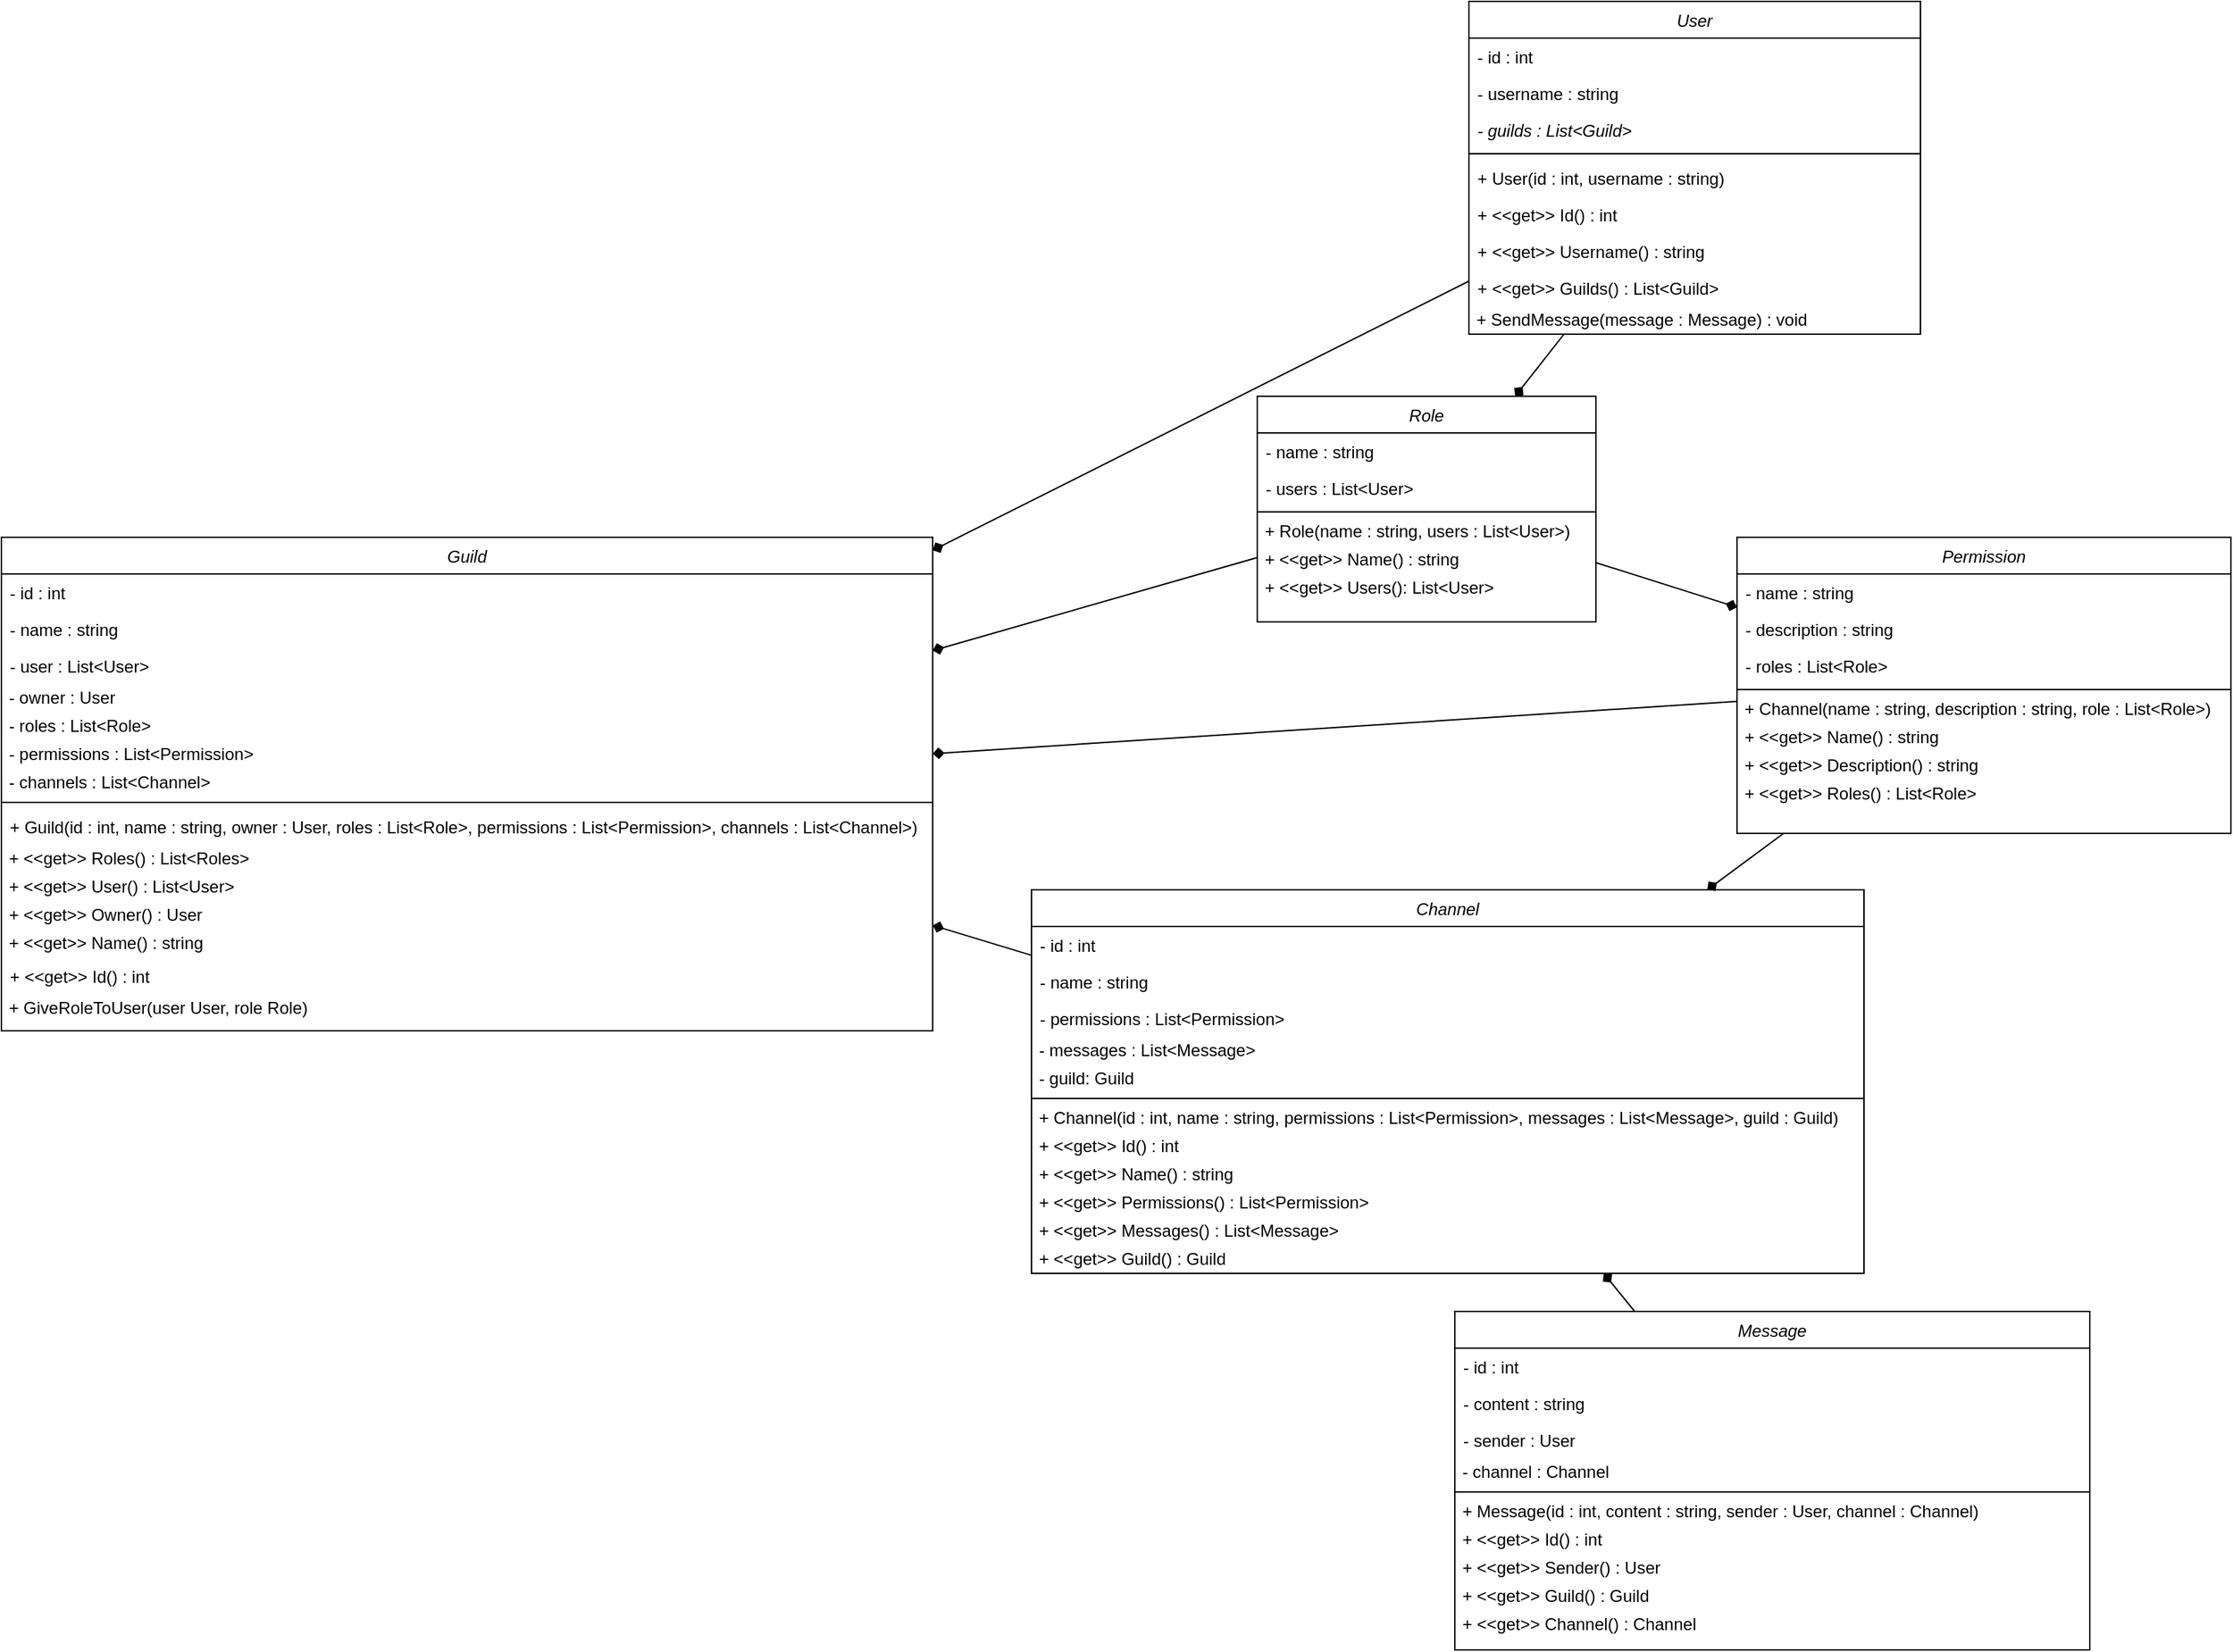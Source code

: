 <mxfile version="14.9.6" type="device"><diagram id="C5RBs43oDa-KdzZeNtuy" name="Page-1"><mxGraphModel dx="1086" dy="806" grid="1" gridSize="10" guides="1" tooltips="1" connect="1" arrows="1" fold="1" page="1" pageScale="1" pageWidth="827" pageHeight="1169" math="0" shadow="0"><root><mxCell id="WIyWlLk6GJQsqaUBKTNV-0"/><mxCell id="WIyWlLk6GJQsqaUBKTNV-1" parent="WIyWlLk6GJQsqaUBKTNV-0"/><mxCell id="zkfFHV4jXpPFQw0GAbJ--0" value="Guild" style="swimlane;fontStyle=2;align=center;verticalAlign=top;childLayout=stackLayout;horizontal=1;startSize=26;horizontalStack=0;resizeParent=1;resizeLast=0;collapsible=1;marginBottom=0;rounded=0;shadow=0;strokeWidth=1;" parent="WIyWlLk6GJQsqaUBKTNV-1" vertex="1"><mxGeometry x="20" y="380" width="660" height="350" as="geometry"><mxRectangle x="220" y="110" width="160" height="26" as="alternateBounds"/></mxGeometry></mxCell><mxCell id="zkfFHV4jXpPFQw0GAbJ--1" value="- id : int" style="text;align=left;verticalAlign=top;spacingLeft=4;spacingRight=4;overflow=hidden;rotatable=0;points=[[0,0.5],[1,0.5]];portConstraint=eastwest;" parent="zkfFHV4jXpPFQw0GAbJ--0" vertex="1"><mxGeometry y="26" width="660" height="26" as="geometry"/></mxCell><mxCell id="zkfFHV4jXpPFQw0GAbJ--2" value="- name : string" style="text;align=left;verticalAlign=top;spacingLeft=4;spacingRight=4;overflow=hidden;rotatable=0;points=[[0,0.5],[1,0.5]];portConstraint=eastwest;rounded=0;shadow=0;html=0;" parent="zkfFHV4jXpPFQw0GAbJ--0" vertex="1"><mxGeometry y="52" width="660" height="26" as="geometry"/></mxCell><mxCell id="zkfFHV4jXpPFQw0GAbJ--3" value="- user : List&lt;User&gt;" style="text;align=left;verticalAlign=top;spacingLeft=4;spacingRight=4;overflow=hidden;rotatable=0;points=[[0,0.5],[1,0.5]];portConstraint=eastwest;rounded=0;shadow=0;html=0;" parent="zkfFHV4jXpPFQw0GAbJ--0" vertex="1"><mxGeometry y="78" width="660" height="26" as="geometry"/></mxCell><mxCell id="fH7bzVCsuVoAFf-0sckF-0" value="&amp;nbsp;- owner : User" style="text;html=1;strokeColor=none;fillColor=none;align=left;verticalAlign=middle;whiteSpace=wrap;rounded=0;" parent="zkfFHV4jXpPFQw0GAbJ--0" vertex="1"><mxGeometry y="104" width="660" height="20" as="geometry"/></mxCell><mxCell id="fH7bzVCsuVoAFf-0sckF-1" value="&amp;nbsp;- roles : List&amp;lt;Role&amp;gt;" style="text;html=1;strokeColor=none;fillColor=none;align=left;verticalAlign=middle;whiteSpace=wrap;rounded=0;" parent="zkfFHV4jXpPFQw0GAbJ--0" vertex="1"><mxGeometry y="124" width="660" height="20" as="geometry"/></mxCell><mxCell id="fH7bzVCsuVoAFf-0sckF-2" value="&amp;nbsp;- permissions : List&amp;lt;Permission&amp;gt;" style="text;html=1;align=left;verticalAlign=middle;resizable=0;points=[];autosize=1;strokeColor=none;" parent="zkfFHV4jXpPFQw0GAbJ--0" vertex="1"><mxGeometry y="144" width="660" height="20" as="geometry"/></mxCell><mxCell id="fH7bzVCsuVoAFf-0sckF-4" value="&amp;nbsp;- channels : List&amp;lt;Channel&amp;gt;" style="text;html=1;align=left;verticalAlign=middle;resizable=0;points=[];autosize=1;strokeColor=none;" parent="zkfFHV4jXpPFQw0GAbJ--0" vertex="1"><mxGeometry y="164" width="660" height="20" as="geometry"/></mxCell><mxCell id="zkfFHV4jXpPFQw0GAbJ--4" value="" style="line;html=1;strokeWidth=1;align=left;verticalAlign=middle;spacingTop=-1;spacingLeft=3;spacingRight=3;rotatable=0;labelPosition=right;points=[];portConstraint=eastwest;" parent="zkfFHV4jXpPFQw0GAbJ--0" vertex="1"><mxGeometry y="184" width="660" height="8" as="geometry"/></mxCell><mxCell id="18" value="+ Guild(id : int, name : string, owner : User, roles : List&lt;Role&gt;, permissions : List&lt;Permission&gt;, channels : List&lt;Channel&gt;)" style="text;align=left;verticalAlign=top;spacingLeft=4;spacingRight=4;overflow=hidden;rotatable=0;points=[[0,0.5],[1,0.5]];portConstraint=eastwest;" parent="zkfFHV4jXpPFQw0GAbJ--0" vertex="1"><mxGeometry y="192" width="660" height="26" as="geometry"/></mxCell><mxCell id="fH7bzVCsuVoAFf-0sckF-55" value="&amp;nbsp;+ &amp;lt;&amp;lt;get&amp;gt;&amp;gt; Roles() : List&amp;lt;Roles&amp;gt;" style="text;html=1;align=left;verticalAlign=middle;resizable=0;points=[];autosize=1;strokeColor=none;" parent="zkfFHV4jXpPFQw0GAbJ--0" vertex="1"><mxGeometry y="218" width="660" height="20" as="geometry"/></mxCell><mxCell id="fH7bzVCsuVoAFf-0sckF-53" value="&amp;nbsp;+ &amp;lt;&amp;lt;get&amp;gt;&amp;gt; User() : List&amp;lt;User&amp;gt;" style="text;html=1;align=left;verticalAlign=middle;resizable=0;points=[];autosize=1;strokeColor=none;" parent="zkfFHV4jXpPFQw0GAbJ--0" vertex="1"><mxGeometry y="238" width="660" height="20" as="geometry"/></mxCell><mxCell id="fH7bzVCsuVoAFf-0sckF-54" value="&amp;nbsp;+ &amp;lt;&amp;lt;get&amp;gt;&amp;gt; Owner() : User" style="text;html=1;align=left;verticalAlign=middle;resizable=0;points=[];autosize=1;strokeColor=none;" parent="zkfFHV4jXpPFQw0GAbJ--0" vertex="1"><mxGeometry y="258" width="660" height="20" as="geometry"/></mxCell><mxCell id="fH7bzVCsuVoAFf-0sckF-28" value="&amp;nbsp;+ &amp;lt;&amp;lt;get&amp;gt;&amp;gt; Name() : string" style="text;html=1;align=left;verticalAlign=middle;resizable=0;points=[];autosize=1;strokeColor=none;" parent="zkfFHV4jXpPFQw0GAbJ--0" vertex="1"><mxGeometry y="278" width="660" height="20" as="geometry"/></mxCell><mxCell id="fH7bzVCsuVoAFf-0sckF-5" value="+ &lt;&lt;get&gt;&gt; Id() : int" style="text;align=left;verticalAlign=top;spacingLeft=4;spacingRight=4;overflow=hidden;rotatable=0;points=[[0,0.5],[1,0.5]];portConstraint=eastwest;" parent="zkfFHV4jXpPFQw0GAbJ--0" vertex="1"><mxGeometry y="298" width="660" height="26" as="geometry"/></mxCell><mxCell id="Ba5EndTbqvE4zOcRxol--53" value="&amp;nbsp;+ GiveRoleToUser(user User, role Role)" style="text;html=1;align=left;verticalAlign=middle;resizable=0;points=[];autosize=1;strokeColor=none;" parent="zkfFHV4jXpPFQw0GAbJ--0" vertex="1"><mxGeometry y="324" width="660" height="20" as="geometry"/></mxCell><mxCell id="fH7bzVCsuVoAFf-0sckF-12" value="User" style="swimlane;fontStyle=2;align=center;verticalAlign=top;childLayout=stackLayout;horizontal=1;startSize=26;horizontalStack=0;resizeParent=1;resizeLast=0;collapsible=1;marginBottom=0;rounded=0;shadow=0;strokeWidth=1;" parent="WIyWlLk6GJQsqaUBKTNV-1" vertex="1"><mxGeometry x="1060" width="320" height="236" as="geometry"><mxRectangle x="230" y="140" width="160" height="26" as="alternateBounds"/></mxGeometry></mxCell><mxCell id="fH7bzVCsuVoAFf-0sckF-13" value="- id : int" style="text;align=left;verticalAlign=top;spacingLeft=4;spacingRight=4;overflow=hidden;rotatable=0;points=[[0,0.5],[1,0.5]];portConstraint=eastwest;" parent="fH7bzVCsuVoAFf-0sckF-12" vertex="1"><mxGeometry y="26" width="320" height="26" as="geometry"/></mxCell><mxCell id="fH7bzVCsuVoAFf-0sckF-14" value="- username : string" style="text;align=left;verticalAlign=top;spacingLeft=4;spacingRight=4;overflow=hidden;rotatable=0;points=[[0,0.5],[1,0.5]];portConstraint=eastwest;rounded=0;shadow=0;html=0;" parent="fH7bzVCsuVoAFf-0sckF-12" vertex="1"><mxGeometry y="52" width="320" height="26" as="geometry"/></mxCell><mxCell id="fH7bzVCsuVoAFf-0sckF-15" value="- guilds : List&lt;Guild&gt;" style="text;align=left;verticalAlign=top;spacingLeft=4;spacingRight=4;overflow=hidden;rotatable=0;points=[[0,0.5],[1,0.5]];portConstraint=eastwest;rounded=0;shadow=0;html=0;fontStyle=2" parent="fH7bzVCsuVoAFf-0sckF-12" vertex="1"><mxGeometry y="78" width="320" height="26" as="geometry"/></mxCell><mxCell id="fH7bzVCsuVoAFf-0sckF-20" value="" style="line;html=1;strokeWidth=1;align=left;verticalAlign=middle;spacingTop=-1;spacingLeft=3;spacingRight=3;rotatable=0;labelPosition=right;points=[];portConstraint=eastwest;" parent="fH7bzVCsuVoAFf-0sckF-12" vertex="1"><mxGeometry y="104" width="320" height="8" as="geometry"/></mxCell><mxCell id="13" value="+ User(id : int, username : string)" style="text;align=left;verticalAlign=top;spacingLeft=4;spacingRight=4;overflow=hidden;rotatable=0;points=[[0,0.5],[1,0.5]];portConstraint=eastwest;" parent="fH7bzVCsuVoAFf-0sckF-12" vertex="1"><mxGeometry y="112" width="320" height="26" as="geometry"/></mxCell><mxCell id="14" value="+ &lt;&lt;get&gt;&gt; Id() : int" style="text;align=left;verticalAlign=top;spacingLeft=4;spacingRight=4;overflow=hidden;rotatable=0;points=[[0,0.5],[1,0.5]];portConstraint=eastwest;" parent="fH7bzVCsuVoAFf-0sckF-12" vertex="1"><mxGeometry y="138" width="320" height="26" as="geometry"/></mxCell><mxCell id="15" value="+ &lt;&lt;get&gt;&gt; Username() : string" style="text;align=left;verticalAlign=top;spacingLeft=4;spacingRight=4;overflow=hidden;rotatable=0;points=[[0,0.5],[1,0.5]];portConstraint=eastwest;" parent="fH7bzVCsuVoAFf-0sckF-12" vertex="1"><mxGeometry y="164" width="320" height="26" as="geometry"/></mxCell><mxCell id="16" value="+ &lt;&lt;get&gt;&gt; Guilds() : List&lt;Guild&gt;" style="text;align=left;verticalAlign=top;spacingLeft=4;spacingRight=4;overflow=hidden;rotatable=0;points=[[0,0.5],[1,0.5]];portConstraint=eastwest;" parent="fH7bzVCsuVoAFf-0sckF-12" vertex="1"><mxGeometry y="190" width="320" height="26" as="geometry"/></mxCell><mxCell id="Ba5EndTbqvE4zOcRxol--52" value="&amp;nbsp;+ SendMessage(message : Message) : void" style="text;html=1;align=left;verticalAlign=middle;resizable=0;points=[];autosize=1;strokeColor=none;" parent="fH7bzVCsuVoAFf-0sckF-12" vertex="1"><mxGeometry y="216" width="320" height="20" as="geometry"/></mxCell><mxCell id="43" value="" style="edgeStyle=none;html=1;endArrow=diamond;endFill=1;" parent="WIyWlLk6GJQsqaUBKTNV-1" source="fH7bzVCsuVoAFf-0sckF-29" target="zkfFHV4jXpPFQw0GAbJ--0" edge="1"><mxGeometry relative="1" as="geometry"/></mxCell><mxCell id="fH7bzVCsuVoAFf-0sckF-29" value="Role" style="swimlane;fontStyle=2;align=center;verticalAlign=top;childLayout=stackLayout;horizontal=1;startSize=26;horizontalStack=0;resizeParent=1;resizeLast=0;collapsible=1;marginBottom=0;rounded=0;shadow=0;strokeWidth=1;" parent="WIyWlLk6GJQsqaUBKTNV-1" vertex="1"><mxGeometry x="910" y="280" width="240" height="160" as="geometry"><mxRectangle x="420" y="555" width="160" height="26" as="alternateBounds"/></mxGeometry></mxCell><mxCell id="fH7bzVCsuVoAFf-0sckF-30" value="- name : string" style="text;align=left;verticalAlign=top;spacingLeft=4;spacingRight=4;overflow=hidden;rotatable=0;points=[[0,0.5],[1,0.5]];portConstraint=eastwest;" parent="fH7bzVCsuVoAFf-0sckF-29" vertex="1"><mxGeometry y="26" width="240" height="26" as="geometry"/></mxCell><mxCell id="fH7bzVCsuVoAFf-0sckF-31" value="- users : List&lt;User&gt;" style="text;align=left;verticalAlign=top;spacingLeft=4;spacingRight=4;overflow=hidden;rotatable=0;points=[[0,0.5],[1,0.5]];portConstraint=eastwest;rounded=0;shadow=0;html=0;" parent="fH7bzVCsuVoAFf-0sckF-29" vertex="1"><mxGeometry y="52" width="240" height="26" as="geometry"/></mxCell><mxCell id="fH7bzVCsuVoAFf-0sckF-33" value="" style="line;html=1;strokeWidth=1;align=left;verticalAlign=middle;spacingTop=-1;spacingLeft=3;spacingRight=3;rotatable=0;labelPosition=right;points=[];portConstraint=eastwest;" parent="fH7bzVCsuVoAFf-0sckF-29" vertex="1"><mxGeometry y="78" width="240" height="8" as="geometry"/></mxCell><mxCell id="19" value="&amp;nbsp;+ Role(name : string, users : List&amp;lt;User&amp;gt;)" style="text;html=1;align=left;verticalAlign=middle;resizable=0;points=[];autosize=1;strokeColor=none;" parent="fH7bzVCsuVoAFf-0sckF-29" vertex="1"><mxGeometry y="86" width="240" height="20" as="geometry"/></mxCell><mxCell id="20" value="&amp;nbsp;+ &amp;lt;&amp;lt;get&amp;gt;&amp;gt; Name() : string" style="text;html=1;align=left;verticalAlign=middle;resizable=0;points=[];autosize=1;strokeColor=none;" parent="fH7bzVCsuVoAFf-0sckF-29" vertex="1"><mxGeometry y="106" width="240" height="20" as="geometry"/></mxCell><mxCell id="21" value="&amp;nbsp;+ &amp;lt;&amp;lt;get&amp;gt;&amp;gt; Users(): List&amp;lt;User&amp;gt;" style="text;html=1;align=left;verticalAlign=middle;resizable=0;points=[];autosize=1;strokeColor=none;" parent="fH7bzVCsuVoAFf-0sckF-29" vertex="1"><mxGeometry y="126" width="240" height="20" as="geometry"/></mxCell><mxCell id="fH7bzVCsuVoAFf-0sckF-34" value="Permission" style="swimlane;fontStyle=2;align=center;verticalAlign=top;childLayout=stackLayout;horizontal=1;startSize=26;horizontalStack=0;resizeParent=1;resizeLast=0;collapsible=1;marginBottom=0;rounded=0;shadow=0;strokeWidth=1;" parent="WIyWlLk6GJQsqaUBKTNV-1" vertex="1"><mxGeometry x="1250" y="380" width="350" height="210" as="geometry"><mxRectangle x="230" y="140" width="160" height="26" as="alternateBounds"/></mxGeometry></mxCell><mxCell id="fH7bzVCsuVoAFf-0sckF-35" value="- name : string" style="text;align=left;verticalAlign=top;spacingLeft=4;spacingRight=4;overflow=hidden;rotatable=0;points=[[0,0.5],[1,0.5]];portConstraint=eastwest;" parent="fH7bzVCsuVoAFf-0sckF-34" vertex="1"><mxGeometry y="26" width="350" height="26" as="geometry"/></mxCell><mxCell id="fH7bzVCsuVoAFf-0sckF-36" value="- description : string" style="text;align=left;verticalAlign=top;spacingLeft=4;spacingRight=4;overflow=hidden;rotatable=0;points=[[0,0.5],[1,0.5]];portConstraint=eastwest;rounded=0;shadow=0;html=0;" parent="fH7bzVCsuVoAFf-0sckF-34" vertex="1"><mxGeometry y="52" width="350" height="26" as="geometry"/></mxCell><mxCell id="fH7bzVCsuVoAFf-0sckF-37" value="- roles : List&lt;Role&gt;" style="text;align=left;verticalAlign=top;spacingLeft=4;spacingRight=4;overflow=hidden;rotatable=0;points=[[0,0.5],[1,0.5]];portConstraint=eastwest;rounded=0;shadow=0;html=0;" parent="fH7bzVCsuVoAFf-0sckF-34" vertex="1"><mxGeometry y="78" width="350" height="26" as="geometry"/></mxCell><mxCell id="fH7bzVCsuVoAFf-0sckF-38" value="" style="line;html=1;strokeWidth=1;align=left;verticalAlign=middle;spacingTop=-1;spacingLeft=3;spacingRight=3;rotatable=0;labelPosition=right;points=[];portConstraint=eastwest;" parent="fH7bzVCsuVoAFf-0sckF-34" vertex="1"><mxGeometry y="104" width="350" height="8" as="geometry"/></mxCell><mxCell id="32" value="&amp;nbsp;+ Channel(name : string, description : string, role : List&amp;lt;Role&amp;gt;)" style="text;html=1;align=left;verticalAlign=middle;resizable=0;points=[];autosize=1;strokeColor=none;" parent="fH7bzVCsuVoAFf-0sckF-34" vertex="1"><mxGeometry y="112" width="350" height="20" as="geometry"/></mxCell><mxCell id="33" value="&amp;nbsp;+ &amp;lt;&amp;lt;get&amp;gt;&amp;gt; Name() : string" style="text;html=1;align=left;verticalAlign=middle;resizable=0;points=[];autosize=1;strokeColor=none;" parent="fH7bzVCsuVoAFf-0sckF-34" vertex="1"><mxGeometry y="132" width="350" height="20" as="geometry"/></mxCell><mxCell id="41" value="&amp;nbsp;+ &amp;lt;&amp;lt;get&amp;gt;&amp;gt; Description() : string" style="text;html=1;align=left;verticalAlign=middle;resizable=0;points=[];autosize=1;strokeColor=none;" parent="fH7bzVCsuVoAFf-0sckF-34" vertex="1"><mxGeometry y="152" width="350" height="20" as="geometry"/></mxCell><mxCell id="42" value="&amp;nbsp;+ &amp;lt;&amp;lt;get&amp;gt;&amp;gt; Roles() : List&amp;lt;Role&amp;gt;" style="text;html=1;align=left;verticalAlign=middle;resizable=0;points=[];autosize=1;strokeColor=none;" parent="fH7bzVCsuVoAFf-0sckF-34" vertex="1"><mxGeometry y="172" width="350" height="20" as="geometry"/></mxCell><mxCell id="fH7bzVCsuVoAFf-0sckF-39" value="Channel" style="swimlane;fontStyle=2;align=center;verticalAlign=top;childLayout=stackLayout;horizontal=1;startSize=26;horizontalStack=0;resizeParent=1;resizeLast=0;collapsible=1;marginBottom=0;rounded=0;shadow=0;strokeWidth=1;" parent="WIyWlLk6GJQsqaUBKTNV-1" vertex="1"><mxGeometry x="750" y="630" width="590" height="272" as="geometry"><mxRectangle x="980" y="510" width="160" height="26" as="alternateBounds"/></mxGeometry></mxCell><mxCell id="fH7bzVCsuVoAFf-0sckF-40" value="- id : int" style="text;align=left;verticalAlign=top;spacingLeft=4;spacingRight=4;overflow=hidden;rotatable=0;points=[[0,0.5],[1,0.5]];portConstraint=eastwest;" parent="fH7bzVCsuVoAFf-0sckF-39" vertex="1"><mxGeometry y="26" width="590" height="26" as="geometry"/></mxCell><mxCell id="fH7bzVCsuVoAFf-0sckF-41" value="- name : string" style="text;align=left;verticalAlign=top;spacingLeft=4;spacingRight=4;overflow=hidden;rotatable=0;points=[[0,0.5],[1,0.5]];portConstraint=eastwest;rounded=0;shadow=0;html=0;" parent="fH7bzVCsuVoAFf-0sckF-39" vertex="1"><mxGeometry y="52" width="590" height="26" as="geometry"/></mxCell><mxCell id="fH7bzVCsuVoAFf-0sckF-42" value="- permissions : List&lt;Permission&gt;" style="text;align=left;verticalAlign=top;spacingLeft=4;spacingRight=4;overflow=hidden;rotatable=0;points=[[0,0.5],[1,0.5]];portConstraint=eastwest;rounded=0;shadow=0;html=0;" parent="fH7bzVCsuVoAFf-0sckF-39" vertex="1"><mxGeometry y="78" width="590" height="26" as="geometry"/></mxCell><mxCell id="fH7bzVCsuVoAFf-0sckF-49" value="&amp;nbsp;- messages : List&amp;lt;Message&amp;gt;" style="text;html=1;align=left;verticalAlign=middle;resizable=0;points=[];autosize=1;strokeColor=none;" parent="fH7bzVCsuVoAFf-0sckF-39" vertex="1"><mxGeometry y="104" width="590" height="20" as="geometry"/></mxCell><mxCell id="xDfU_Q7U7LnhVOFj5Ri2-50" value="&amp;nbsp;- guild: Guild" style="text;html=1;align=left;verticalAlign=middle;resizable=0;points=[];autosize=1;strokeColor=none;" parent="fH7bzVCsuVoAFf-0sckF-39" vertex="1"><mxGeometry y="124" width="590" height="20" as="geometry"/></mxCell><mxCell id="fH7bzVCsuVoAFf-0sckF-43" value="" style="line;html=1;strokeWidth=1;align=left;verticalAlign=middle;spacingTop=-1;spacingLeft=3;spacingRight=3;rotatable=0;labelPosition=right;points=[];portConstraint=eastwest;" parent="fH7bzVCsuVoAFf-0sckF-39" vertex="1"><mxGeometry y="144" width="590" height="8" as="geometry"/></mxCell><mxCell id="27" value="&amp;nbsp;+ Channel(id : int, name : string, permissions : List&amp;lt;Permission&amp;gt;, messages : List&amp;lt;Message&amp;gt;, guild : Guild)" style="text;html=1;align=left;verticalAlign=middle;resizable=0;points=[];autosize=1;strokeColor=none;" parent="fH7bzVCsuVoAFf-0sckF-39" vertex="1"><mxGeometry y="152" width="590" height="20" as="geometry"/></mxCell><mxCell id="28" value="&amp;nbsp;+ &amp;lt;&amp;lt;get&amp;gt;&amp;gt; Id() : int" style="text;html=1;align=left;verticalAlign=middle;resizable=0;points=[];autosize=1;strokeColor=none;" parent="fH7bzVCsuVoAFf-0sckF-39" vertex="1"><mxGeometry y="172" width="590" height="20" as="geometry"/></mxCell><mxCell id="29" value="&amp;nbsp;+ &amp;lt;&amp;lt;get&amp;gt;&amp;gt; Name() : string" style="text;html=1;align=left;verticalAlign=middle;resizable=0;points=[];autosize=1;strokeColor=none;" parent="fH7bzVCsuVoAFf-0sckF-39" vertex="1"><mxGeometry y="192" width="590" height="20" as="geometry"/></mxCell><mxCell id="30" value="&amp;nbsp;+ &amp;lt;&amp;lt;get&amp;gt;&amp;gt; Permissions() : List&amp;lt;Permission&amp;gt;" style="text;html=1;align=left;verticalAlign=middle;resizable=0;points=[];autosize=1;strokeColor=none;" parent="fH7bzVCsuVoAFf-0sckF-39" vertex="1"><mxGeometry y="212" width="590" height="20" as="geometry"/></mxCell><mxCell id="31" value="&amp;nbsp;+ &amp;lt;&amp;lt;get&amp;gt;&amp;gt; Messages() : List&amp;lt;Message&amp;gt;" style="text;html=1;align=left;verticalAlign=middle;resizable=0;points=[];autosize=1;strokeColor=none;" parent="fH7bzVCsuVoAFf-0sckF-39" vertex="1"><mxGeometry y="232" width="590" height="20" as="geometry"/></mxCell><mxCell id="xDfU_Q7U7LnhVOFj5Ri2-51" value="&amp;nbsp;+ &amp;lt;&amp;lt;get&amp;gt;&amp;gt; Guild() : Guild" style="text;html=1;align=left;verticalAlign=middle;resizable=0;points=[];autosize=1;strokeColor=none;" parent="fH7bzVCsuVoAFf-0sckF-39" vertex="1"><mxGeometry y="252" width="590" height="20" as="geometry"/></mxCell><mxCell id="fH7bzVCsuVoAFf-0sckF-44" value="Message" style="swimlane;fontStyle=2;align=center;verticalAlign=top;childLayout=stackLayout;horizontal=1;startSize=26;horizontalStack=0;resizeParent=1;resizeLast=0;collapsible=1;marginBottom=0;rounded=0;shadow=0;strokeWidth=1;" parent="WIyWlLk6GJQsqaUBKTNV-1" vertex="1"><mxGeometry x="1050" y="929" width="450" height="240" as="geometry"><mxRectangle x="230" y="140" width="160" height="26" as="alternateBounds"/></mxGeometry></mxCell><mxCell id="fH7bzVCsuVoAFf-0sckF-45" value="- id : int" style="text;align=left;verticalAlign=top;spacingLeft=4;spacingRight=4;overflow=hidden;rotatable=0;points=[[0,0.5],[1,0.5]];portConstraint=eastwest;" parent="fH7bzVCsuVoAFf-0sckF-44" vertex="1"><mxGeometry y="26" width="450" height="26" as="geometry"/></mxCell><mxCell id="fH7bzVCsuVoAFf-0sckF-46" value="- content : string" style="text;align=left;verticalAlign=top;spacingLeft=4;spacingRight=4;overflow=hidden;rotatable=0;points=[[0,0.5],[1,0.5]];portConstraint=eastwest;rounded=0;shadow=0;html=0;" parent="fH7bzVCsuVoAFf-0sckF-44" vertex="1"><mxGeometry y="52" width="450" height="26" as="geometry"/></mxCell><mxCell id="fH7bzVCsuVoAFf-0sckF-47" value="- sender : User" style="text;align=left;verticalAlign=top;spacingLeft=4;spacingRight=4;overflow=hidden;rotatable=0;points=[[0,0.5],[1,0.5]];portConstraint=eastwest;rounded=0;shadow=0;html=0;" parent="fH7bzVCsuVoAFf-0sckF-44" vertex="1"><mxGeometry y="78" width="450" height="26" as="geometry"/></mxCell><mxCell id="fH7bzVCsuVoAFf-0sckF-52" value="&amp;nbsp;- channel : Channel" style="text;html=1;align=left;verticalAlign=middle;resizable=0;points=[];autosize=1;strokeColor=none;" parent="fH7bzVCsuVoAFf-0sckF-44" vertex="1"><mxGeometry y="104" width="450" height="20" as="geometry"/></mxCell><mxCell id="fH7bzVCsuVoAFf-0sckF-48" value="" style="line;html=1;strokeWidth=1;align=left;verticalAlign=middle;spacingTop=-1;spacingLeft=3;spacingRight=3;rotatable=0;labelPosition=right;points=[];portConstraint=eastwest;" parent="fH7bzVCsuVoAFf-0sckF-44" vertex="1"><mxGeometry y="124" width="450" height="8" as="geometry"/></mxCell><mxCell id="22" value="&amp;nbsp;+ Message(id : int, content : string, sender : User, channel : Channel)" style="text;html=1;align=left;verticalAlign=middle;resizable=0;points=[];autosize=1;strokeColor=none;" parent="fH7bzVCsuVoAFf-0sckF-44" vertex="1"><mxGeometry y="132" width="450" height="20" as="geometry"/></mxCell><mxCell id="23" value="&amp;nbsp;+ &amp;lt;&amp;lt;get&amp;gt;&amp;gt; Id() : int" style="text;html=1;align=left;verticalAlign=middle;resizable=0;points=[];autosize=1;strokeColor=none;" parent="fH7bzVCsuVoAFf-0sckF-44" vertex="1"><mxGeometry y="152" width="450" height="20" as="geometry"/></mxCell><mxCell id="24" value="&amp;nbsp;+ &amp;lt;&amp;lt;get&amp;gt;&amp;gt; Sender() : User" style="text;html=1;align=left;verticalAlign=middle;resizable=0;points=[];autosize=1;strokeColor=none;" parent="fH7bzVCsuVoAFf-0sckF-44" vertex="1"><mxGeometry y="172" width="450" height="20" as="geometry"/></mxCell><mxCell id="25" value="&amp;nbsp;+ &amp;lt;&amp;lt;get&amp;gt;&amp;gt; Guild() : Guild" style="text;html=1;align=left;verticalAlign=middle;resizable=0;points=[];autosize=1;strokeColor=none;" parent="fH7bzVCsuVoAFf-0sckF-44" vertex="1"><mxGeometry y="192" width="450" height="20" as="geometry"/></mxCell><mxCell id="26" value="&amp;nbsp;+ &amp;lt;&amp;lt;get&amp;gt;&amp;gt; Channel() : Channel" style="text;html=1;align=left;verticalAlign=middle;resizable=0;points=[];autosize=1;strokeColor=none;" parent="fH7bzVCsuVoAFf-0sckF-44" vertex="1"><mxGeometry y="212" width="450" height="20" as="geometry"/></mxCell><mxCell id="44" value="" style="edgeStyle=none;html=1;endArrow=diamond;endFill=1;" parent="WIyWlLk6GJQsqaUBKTNV-1" source="fH7bzVCsuVoAFf-0sckF-39" target="zkfFHV4jXpPFQw0GAbJ--0" edge="1"><mxGeometry relative="1" as="geometry"><mxPoint x="552.286" y="565" as="sourcePoint"/><mxPoint x="555" y="470" as="targetPoint"/></mxGeometry></mxCell><mxCell id="45" value="" style="edgeStyle=none;html=1;endArrow=diamond;endFill=1;" parent="WIyWlLk6GJQsqaUBKTNV-1" source="fH7bzVCsuVoAFf-0sckF-12" target="zkfFHV4jXpPFQw0GAbJ--0" edge="1"><mxGeometry relative="1" as="geometry"><mxPoint x="1000" y="520" as="sourcePoint"/><mxPoint x="800" y="420" as="targetPoint"/></mxGeometry></mxCell><mxCell id="46" value="" style="edgeStyle=none;html=1;endArrow=diamond;endFill=1;" parent="WIyWlLk6GJQsqaUBKTNV-1" source="fH7bzVCsuVoAFf-0sckF-34" target="zkfFHV4jXpPFQw0GAbJ--0" edge="1"><mxGeometry relative="1" as="geometry"><mxPoint x="951" y="235.943" as="sourcePoint"/><mxPoint x="800" y="241.926" as="targetPoint"/></mxGeometry></mxCell><mxCell id="47" value="" style="edgeStyle=none;html=1;endArrow=diamond;endFill=1;" parent="WIyWlLk6GJQsqaUBKTNV-1" source="fH7bzVCsuVoAFf-0sckF-44" target="fH7bzVCsuVoAFf-0sckF-39" edge="1"><mxGeometry relative="1" as="geometry"><mxPoint x="933.571" y="550" as="sourcePoint"/><mxPoint x="745" y="430" as="targetPoint"/></mxGeometry></mxCell><mxCell id="48" value="" style="edgeStyle=none;html=1;endArrow=diamond;endFill=1;" parent="WIyWlLk6GJQsqaUBKTNV-1" source="fH7bzVCsuVoAFf-0sckF-12" target="fH7bzVCsuVoAFf-0sckF-29" edge="1"><mxGeometry relative="1" as="geometry"><mxPoint x="1260" y="506.395" as="sourcePoint"/><mxPoint x="690" y="543.512" as="targetPoint"/></mxGeometry></mxCell><mxCell id="49" value="" style="edgeStyle=none;html=1;endArrow=diamond;endFill=1;" parent="WIyWlLk6GJQsqaUBKTNV-1" source="fH7bzVCsuVoAFf-0sckF-34" target="fH7bzVCsuVoAFf-0sckF-39" edge="1"><mxGeometry relative="1" as="geometry"><mxPoint x="1260" y="506.395" as="sourcePoint"/><mxPoint x="690" y="543.512" as="targetPoint"/></mxGeometry></mxCell><mxCell id="50" value="" style="edgeStyle=none;html=1;endArrow=diamond;endFill=1;" parent="WIyWlLk6GJQsqaUBKTNV-1" source="fH7bzVCsuVoAFf-0sckF-29" target="fH7bzVCsuVoAFf-0sckF-34" edge="1"><mxGeometry relative="1" as="geometry"><mxPoint x="1260" y="596.205" as="sourcePoint"/><mxPoint x="1236.146" y="610" as="targetPoint"/></mxGeometry></mxCell></root></mxGraphModel></diagram></mxfile>